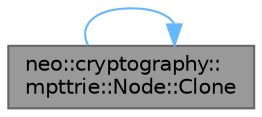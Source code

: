 digraph "neo::cryptography::mpttrie::Node::Clone"
{
 // LATEX_PDF_SIZE
  bgcolor="transparent";
  edge [fontname=Helvetica,fontsize=10,labelfontname=Helvetica,labelfontsize=10];
  node [fontname=Helvetica,fontsize=10,shape=box,height=0.2,width=0.4];
  rankdir="LR";
  Node1 [id="Node000001",label="neo::cryptography::\lmpttrie::Node::Clone",height=0.2,width=0.4,color="gray40", fillcolor="grey60", style="filled", fontcolor="black",tooltip="Clones this node."];
  Node1 -> Node1 [id="edge1_Node000001_Node000001",color="steelblue1",style="solid",tooltip=" "];
}
